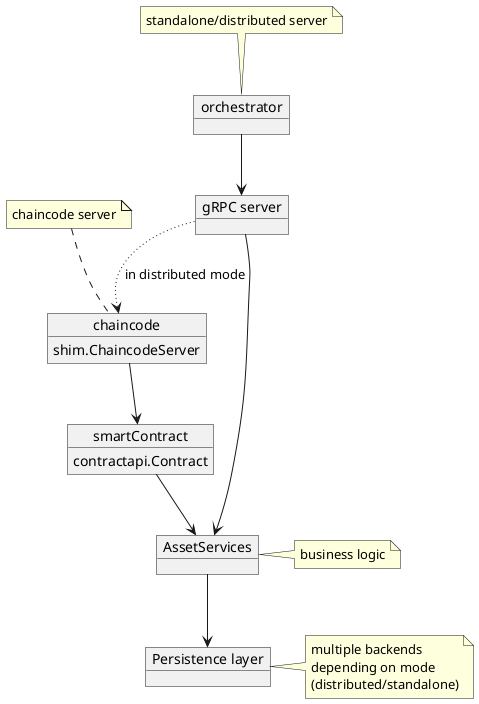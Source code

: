@startuml
object "orchestrator" as os
Note top of os: standalone/distributed server


object chaincode {
  shim.ChaincodeServer
}
note top of chaincode: chaincode server

object "gRPC server" as grpc
object "smartContract" as sc {
  contractapi.Contract
}
object "AssetServices" as services
note right of services
business logic
end note

object "Persistence layer" as db

os --> grpc
grpc --> services
grpc -[dotted]-> chaincode: in distributed mode
chaincode --> sc
sc --> services
services --> db

note right of db
multiple backends
depending on mode
(distributed/standalone)
end note

@enduml
